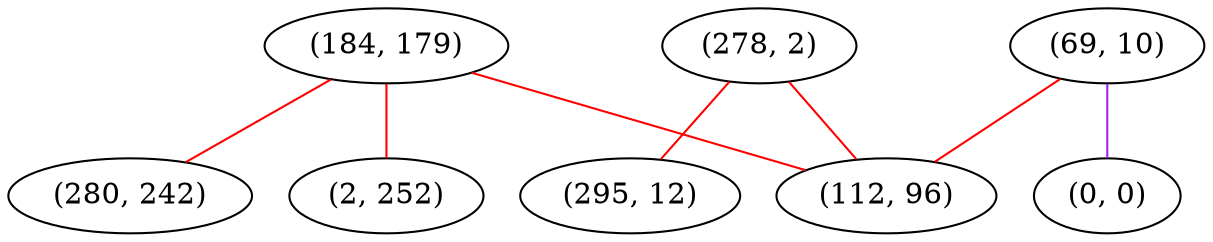 graph "" {
"(184, 179)";
"(278, 2)";
"(69, 10)";
"(2, 252)";
"(295, 12)";
"(0, 0)";
"(112, 96)";
"(280, 242)";
"(184, 179)" -- "(112, 96)"  [color=red, key=0, weight=1];
"(184, 179)" -- "(2, 252)"  [color=red, key=0, weight=1];
"(184, 179)" -- "(280, 242)"  [color=red, key=0, weight=1];
"(278, 2)" -- "(295, 12)"  [color=red, key=0, weight=1];
"(278, 2)" -- "(112, 96)"  [color=red, key=0, weight=1];
"(69, 10)" -- "(112, 96)"  [color=red, key=0, weight=1];
"(69, 10)" -- "(0, 0)"  [color=purple, key=0, weight=4];
}
